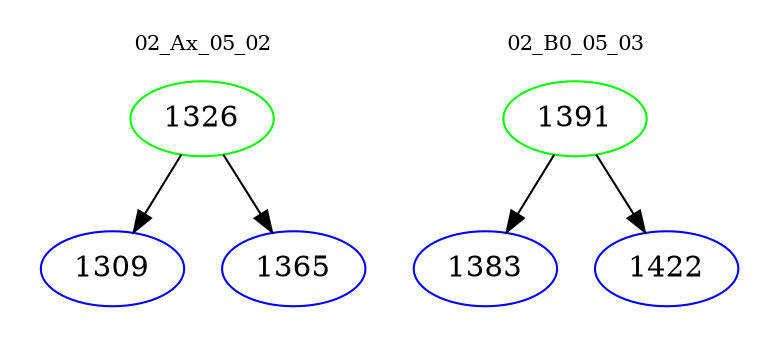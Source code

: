 digraph{
subgraph cluster_0 {
color = white
label = "02_Ax_05_02";
fontsize=10;
T0_1326 [label="1326", color="green"]
T0_1326 -> T0_1309 [color="black"]
T0_1309 [label="1309", color="blue"]
T0_1326 -> T0_1365 [color="black"]
T0_1365 [label="1365", color="blue"]
}
subgraph cluster_1 {
color = white
label = "02_B0_05_03";
fontsize=10;
T1_1391 [label="1391", color="green"]
T1_1391 -> T1_1383 [color="black"]
T1_1383 [label="1383", color="blue"]
T1_1391 -> T1_1422 [color="black"]
T1_1422 [label="1422", color="blue"]
}
}
